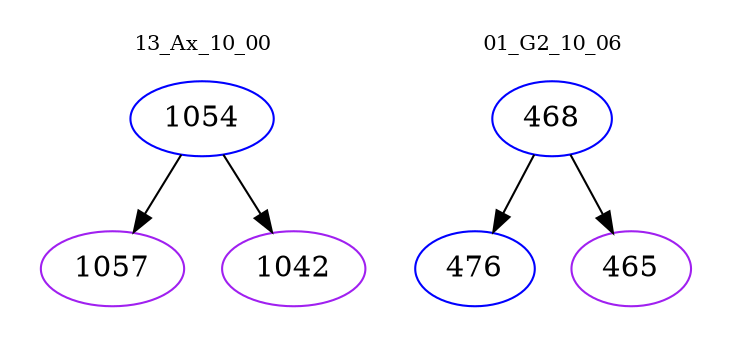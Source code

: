 digraph{
subgraph cluster_0 {
color = white
label = "13_Ax_10_00";
fontsize=10;
T0_1054 [label="1054", color="blue"]
T0_1054 -> T0_1057 [color="black"]
T0_1057 [label="1057", color="purple"]
T0_1054 -> T0_1042 [color="black"]
T0_1042 [label="1042", color="purple"]
}
subgraph cluster_1 {
color = white
label = "01_G2_10_06";
fontsize=10;
T1_468 [label="468", color="blue"]
T1_468 -> T1_476 [color="black"]
T1_476 [label="476", color="blue"]
T1_468 -> T1_465 [color="black"]
T1_465 [label="465", color="purple"]
}
}
